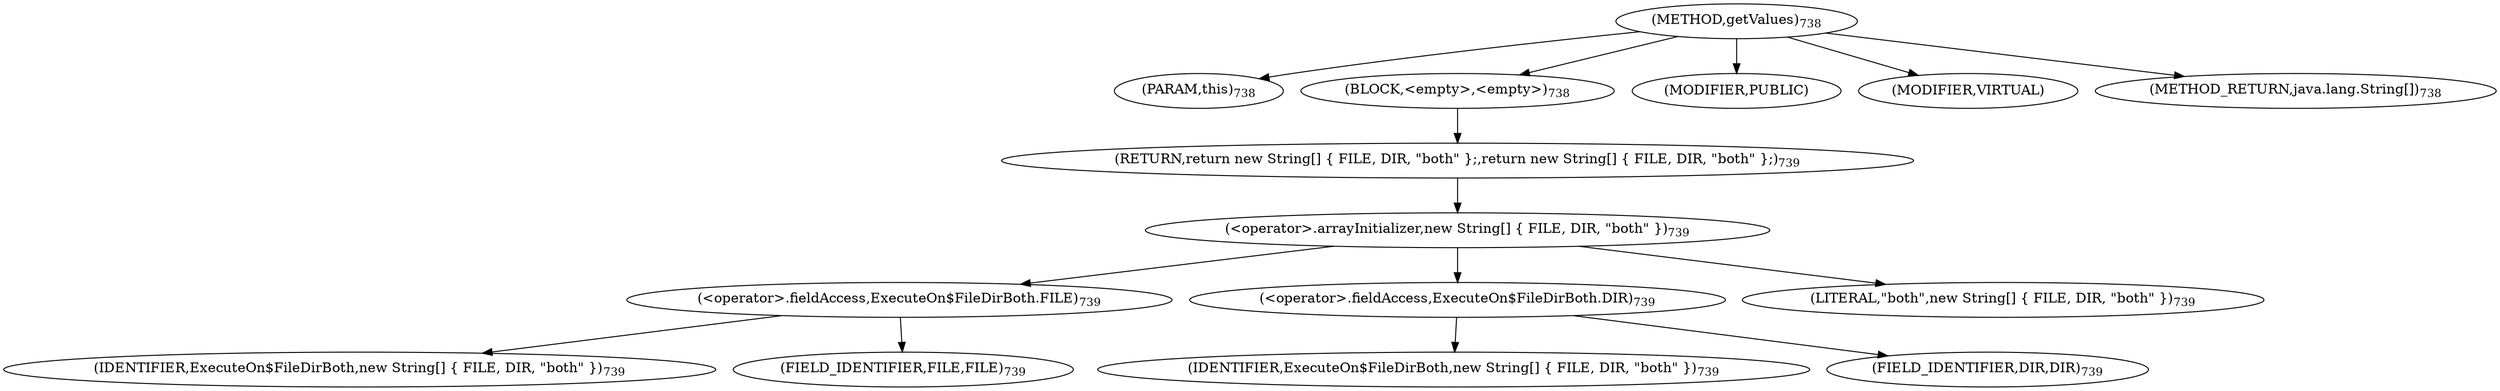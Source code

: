 digraph "getValues" {  
"1838" [label = <(METHOD,getValues)<SUB>738</SUB>> ]
"1839" [label = <(PARAM,this)<SUB>738</SUB>> ]
"1840" [label = <(BLOCK,&lt;empty&gt;,&lt;empty&gt;)<SUB>738</SUB>> ]
"1841" [label = <(RETURN,return new String[] { FILE, DIR, &quot;both&quot; };,return new String[] { FILE, DIR, &quot;both&quot; };)<SUB>739</SUB>> ]
"1842" [label = <(&lt;operator&gt;.arrayInitializer,new String[] { FILE, DIR, &quot;both&quot; })<SUB>739</SUB>> ]
"1843" [label = <(&lt;operator&gt;.fieldAccess,ExecuteOn$FileDirBoth.FILE)<SUB>739</SUB>> ]
"1844" [label = <(IDENTIFIER,ExecuteOn$FileDirBoth,new String[] { FILE, DIR, &quot;both&quot; })<SUB>739</SUB>> ]
"1845" [label = <(FIELD_IDENTIFIER,FILE,FILE)<SUB>739</SUB>> ]
"1846" [label = <(&lt;operator&gt;.fieldAccess,ExecuteOn$FileDirBoth.DIR)<SUB>739</SUB>> ]
"1847" [label = <(IDENTIFIER,ExecuteOn$FileDirBoth,new String[] { FILE, DIR, &quot;both&quot; })<SUB>739</SUB>> ]
"1848" [label = <(FIELD_IDENTIFIER,DIR,DIR)<SUB>739</SUB>> ]
"1849" [label = <(LITERAL,&quot;both&quot;,new String[] { FILE, DIR, &quot;both&quot; })<SUB>739</SUB>> ]
"1850" [label = <(MODIFIER,PUBLIC)> ]
"1851" [label = <(MODIFIER,VIRTUAL)> ]
"1852" [label = <(METHOD_RETURN,java.lang.String[])<SUB>738</SUB>> ]
  "1838" -> "1839" 
  "1838" -> "1840" 
  "1838" -> "1850" 
  "1838" -> "1851" 
  "1838" -> "1852" 
  "1840" -> "1841" 
  "1841" -> "1842" 
  "1842" -> "1843" 
  "1842" -> "1846" 
  "1842" -> "1849" 
  "1843" -> "1844" 
  "1843" -> "1845" 
  "1846" -> "1847" 
  "1846" -> "1848" 
}
